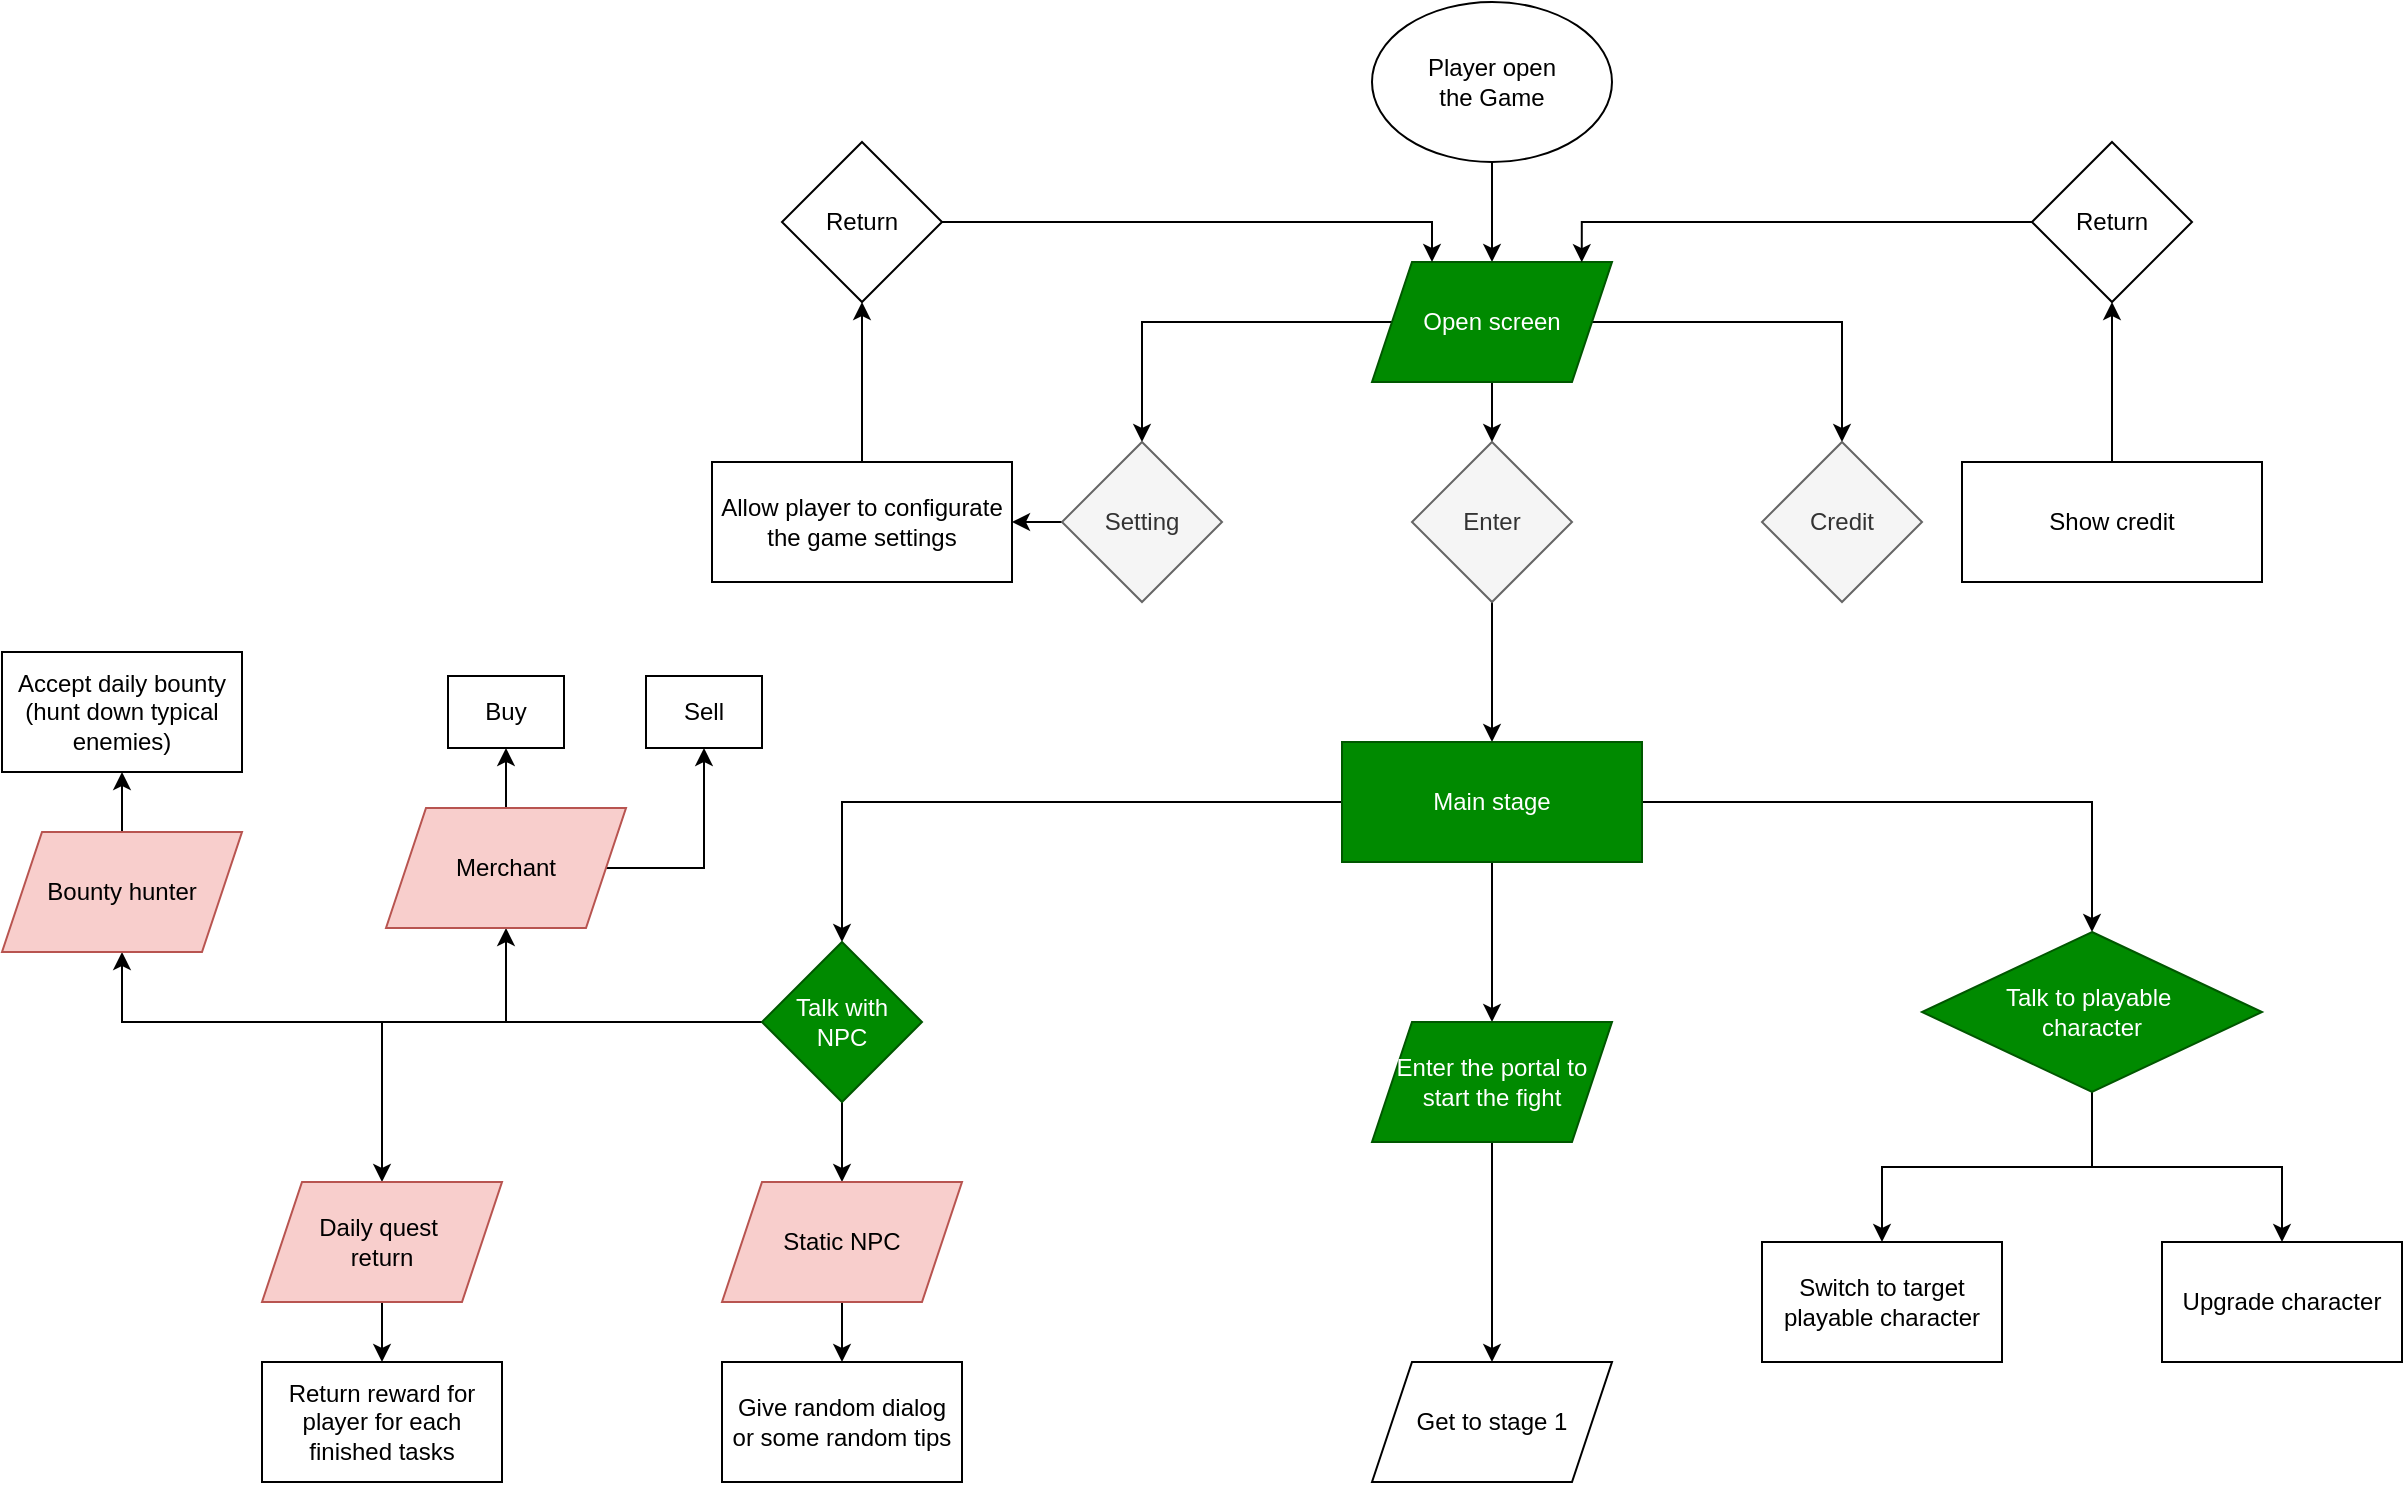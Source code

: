 <mxfile version="24.6.5" type="github">
  <diagram name="Page-1" id="mzJbTqpyfRkgzpyweL4M">
    <mxGraphModel dx="1639" dy="422" grid="1" gridSize="10" guides="1" tooltips="1" connect="1" arrows="1" fold="1" page="1" pageScale="1" pageWidth="850" pageHeight="1100" math="0" shadow="0">
      <root>
        <mxCell id="0" />
        <mxCell id="1" parent="0" />
        <mxCell id="QoFvrlMQni7rL53QiSBb-18" style="edgeStyle=orthogonalEdgeStyle;rounded=0;orthogonalLoop=1;jettySize=auto;html=1;entryX=0.5;entryY=0;entryDx=0;entryDy=0;" parent="1" source="QoFvrlMQni7rL53QiSBb-1" target="QoFvrlMQni7rL53QiSBb-10" edge="1">
          <mxGeometry relative="1" as="geometry" />
        </mxCell>
        <mxCell id="QoFvrlMQni7rL53QiSBb-1" value="Player open&lt;br&gt;the Game" style="ellipse;whiteSpace=wrap;html=1;" parent="1" vertex="1">
          <mxGeometry x="365" y="10" width="120" height="80" as="geometry" />
        </mxCell>
        <mxCell id="QoFvrlMQni7rL53QiSBb-14" style="edgeStyle=orthogonalEdgeStyle;rounded=0;orthogonalLoop=1;jettySize=auto;html=1;" parent="1" source="QoFvrlMQni7rL53QiSBb-10" target="QoFvrlMQni7rL53QiSBb-11" edge="1">
          <mxGeometry relative="1" as="geometry" />
        </mxCell>
        <mxCell id="QoFvrlMQni7rL53QiSBb-15" style="edgeStyle=orthogonalEdgeStyle;rounded=0;orthogonalLoop=1;jettySize=auto;html=1;" parent="1" source="QoFvrlMQni7rL53QiSBb-10" target="QoFvrlMQni7rL53QiSBb-12" edge="1">
          <mxGeometry relative="1" as="geometry" />
        </mxCell>
        <mxCell id="QoFvrlMQni7rL53QiSBb-16" style="edgeStyle=orthogonalEdgeStyle;rounded=0;orthogonalLoop=1;jettySize=auto;html=1;" parent="1" source="QoFvrlMQni7rL53QiSBb-10" target="QoFvrlMQni7rL53QiSBb-13" edge="1">
          <mxGeometry relative="1" as="geometry" />
        </mxCell>
        <mxCell id="QoFvrlMQni7rL53QiSBb-10" value="Open screen" style="shape=parallelogram;perimeter=parallelogramPerimeter;whiteSpace=wrap;html=1;fixedSize=1;fillColor=#008a00;fontColor=#ffffff;strokeColor=#005700;" parent="1" vertex="1">
          <mxGeometry x="365" y="140" width="120" height="60" as="geometry" />
        </mxCell>
        <mxCell id="UWSb3e3wchymhMPec0I4-20" style="edgeStyle=orthogonalEdgeStyle;rounded=0;orthogonalLoop=1;jettySize=auto;html=1;" edge="1" parent="1" source="QoFvrlMQni7rL53QiSBb-11" target="UWSb3e3wchymhMPec0I4-19">
          <mxGeometry relative="1" as="geometry" />
        </mxCell>
        <mxCell id="QoFvrlMQni7rL53QiSBb-11" value="Enter" style="rhombus;whiteSpace=wrap;html=1;fillColor=#f5f5f5;fontColor=#333333;strokeColor=#666666;" parent="1" vertex="1">
          <mxGeometry x="385" y="230" width="80" height="80" as="geometry" />
        </mxCell>
        <mxCell id="UWSb3e3wchymhMPec0I4-5" style="edgeStyle=orthogonalEdgeStyle;rounded=0;orthogonalLoop=1;jettySize=auto;html=1;" edge="1" parent="1" source="QoFvrlMQni7rL53QiSBb-12" target="UWSb3e3wchymhMPec0I4-4">
          <mxGeometry relative="1" as="geometry" />
        </mxCell>
        <mxCell id="QoFvrlMQni7rL53QiSBb-12" value="Setting" style="rhombus;whiteSpace=wrap;html=1;fillColor=#f5f5f5;fontColor=#333333;strokeColor=#666666;" parent="1" vertex="1">
          <mxGeometry x="210" y="230" width="80" height="80" as="geometry" />
        </mxCell>
        <mxCell id="QoFvrlMQni7rL53QiSBb-13" value="Credit" style="rhombus;whiteSpace=wrap;html=1;fillColor=#f5f5f5;fontColor=#333333;strokeColor=#666666;" parent="1" vertex="1">
          <mxGeometry x="560" y="230" width="80" height="80" as="geometry" />
        </mxCell>
        <mxCell id="UWSb3e3wchymhMPec0I4-11" style="edgeStyle=orthogonalEdgeStyle;rounded=0;orthogonalLoop=1;jettySize=auto;html=1;entryX=0.25;entryY=0;entryDx=0;entryDy=0;" edge="1" parent="1" source="UWSb3e3wchymhMPec0I4-2" target="QoFvrlMQni7rL53QiSBb-10">
          <mxGeometry relative="1" as="geometry" />
        </mxCell>
        <mxCell id="UWSb3e3wchymhMPec0I4-2" value="Return" style="rhombus;whiteSpace=wrap;html=1;" vertex="1" parent="1">
          <mxGeometry x="70" y="80" width="80" height="80" as="geometry" />
        </mxCell>
        <mxCell id="UWSb3e3wchymhMPec0I4-13" style="edgeStyle=orthogonalEdgeStyle;rounded=0;orthogonalLoop=1;jettySize=auto;html=1;" edge="1" parent="1" source="UWSb3e3wchymhMPec0I4-4" target="UWSb3e3wchymhMPec0I4-2">
          <mxGeometry relative="1" as="geometry" />
        </mxCell>
        <mxCell id="UWSb3e3wchymhMPec0I4-4" value="Allow player to configurate the game settings" style="rounded=0;whiteSpace=wrap;html=1;" vertex="1" parent="1">
          <mxGeometry x="35" y="240" width="150" height="60" as="geometry" />
        </mxCell>
        <mxCell id="UWSb3e3wchymhMPec0I4-16" style="edgeStyle=orthogonalEdgeStyle;rounded=0;orthogonalLoop=1;jettySize=auto;html=1;" edge="1" parent="1" source="UWSb3e3wchymhMPec0I4-14" target="UWSb3e3wchymhMPec0I4-15">
          <mxGeometry relative="1" as="geometry" />
        </mxCell>
        <mxCell id="UWSb3e3wchymhMPec0I4-14" value="Show credit" style="rounded=0;whiteSpace=wrap;html=1;" vertex="1" parent="1">
          <mxGeometry x="660" y="240" width="150" height="60" as="geometry" />
        </mxCell>
        <mxCell id="UWSb3e3wchymhMPec0I4-15" value="Return" style="rhombus;whiteSpace=wrap;html=1;" vertex="1" parent="1">
          <mxGeometry x="695" y="80" width="80" height="80" as="geometry" />
        </mxCell>
        <mxCell id="UWSb3e3wchymhMPec0I4-18" style="edgeStyle=orthogonalEdgeStyle;rounded=0;orthogonalLoop=1;jettySize=auto;html=1;entryX=0.874;entryY=0.002;entryDx=0;entryDy=0;entryPerimeter=0;" edge="1" parent="1" source="UWSb3e3wchymhMPec0I4-15" target="QoFvrlMQni7rL53QiSBb-10">
          <mxGeometry relative="1" as="geometry" />
        </mxCell>
        <mxCell id="UWSb3e3wchymhMPec0I4-22" style="edgeStyle=orthogonalEdgeStyle;rounded=0;orthogonalLoop=1;jettySize=auto;html=1;" edge="1" parent="1" source="UWSb3e3wchymhMPec0I4-19" target="UWSb3e3wchymhMPec0I4-21">
          <mxGeometry relative="1" as="geometry" />
        </mxCell>
        <mxCell id="UWSb3e3wchymhMPec0I4-24" style="edgeStyle=orthogonalEdgeStyle;rounded=0;orthogonalLoop=1;jettySize=auto;html=1;" edge="1" parent="1" source="UWSb3e3wchymhMPec0I4-19" target="UWSb3e3wchymhMPec0I4-26">
          <mxGeometry relative="1" as="geometry">
            <mxPoint x="105" y="450" as="targetPoint" />
          </mxGeometry>
        </mxCell>
        <mxCell id="UWSb3e3wchymhMPec0I4-67" style="edgeStyle=orthogonalEdgeStyle;rounded=0;orthogonalLoop=1;jettySize=auto;html=1;" edge="1" parent="1" source="UWSb3e3wchymhMPec0I4-19" target="UWSb3e3wchymhMPec0I4-65">
          <mxGeometry relative="1" as="geometry" />
        </mxCell>
        <mxCell id="UWSb3e3wchymhMPec0I4-19" value="Main stage" style="rounded=0;whiteSpace=wrap;html=1;fillColor=#008a00;fontColor=#ffffff;strokeColor=#005700;" vertex="1" parent="1">
          <mxGeometry x="350" y="380" width="150" height="60" as="geometry" />
        </mxCell>
        <mxCell id="UWSb3e3wchymhMPec0I4-72" style="edgeStyle=orthogonalEdgeStyle;rounded=0;orthogonalLoop=1;jettySize=auto;html=1;" edge="1" parent="1" source="UWSb3e3wchymhMPec0I4-21" target="UWSb3e3wchymhMPec0I4-70">
          <mxGeometry relative="1" as="geometry" />
        </mxCell>
        <mxCell id="UWSb3e3wchymhMPec0I4-21" value="Enter the portal to start the fight" style="shape=parallelogram;perimeter=parallelogramPerimeter;whiteSpace=wrap;html=1;fixedSize=1;fillColor=#008a00;fontColor=#ffffff;strokeColor=#005700;" vertex="1" parent="1">
          <mxGeometry x="365" y="520" width="120" height="60" as="geometry" />
        </mxCell>
        <mxCell id="UWSb3e3wchymhMPec0I4-28" style="edgeStyle=orthogonalEdgeStyle;rounded=0;orthogonalLoop=1;jettySize=auto;html=1;" edge="1" parent="1" source="UWSb3e3wchymhMPec0I4-26" target="UWSb3e3wchymhMPec0I4-27">
          <mxGeometry relative="1" as="geometry" />
        </mxCell>
        <mxCell id="UWSb3e3wchymhMPec0I4-57" style="edgeStyle=orthogonalEdgeStyle;rounded=0;orthogonalLoop=1;jettySize=auto;html=1;" edge="1" parent="1" source="UWSb3e3wchymhMPec0I4-26" target="UWSb3e3wchymhMPec0I4-54">
          <mxGeometry relative="1" as="geometry" />
        </mxCell>
        <mxCell id="UWSb3e3wchymhMPec0I4-60" style="edgeStyle=orthogonalEdgeStyle;rounded=0;orthogonalLoop=1;jettySize=auto;html=1;entryX=0.5;entryY=1;entryDx=0;entryDy=0;" edge="1" parent="1" source="UWSb3e3wchymhMPec0I4-26" target="UWSb3e3wchymhMPec0I4-46">
          <mxGeometry relative="1" as="geometry" />
        </mxCell>
        <mxCell id="UWSb3e3wchymhMPec0I4-64" style="edgeStyle=orthogonalEdgeStyle;rounded=0;orthogonalLoop=1;jettySize=auto;html=1;" edge="1" parent="1" source="UWSb3e3wchymhMPec0I4-26" target="UWSb3e3wchymhMPec0I4-61">
          <mxGeometry relative="1" as="geometry" />
        </mxCell>
        <mxCell id="UWSb3e3wchymhMPec0I4-26" value="Talk with &lt;br&gt;NPC" style="rhombus;whiteSpace=wrap;html=1;fillColor=#008a00;strokeColor=#005700;fontColor=#ffffff;" vertex="1" parent="1">
          <mxGeometry x="60" y="480" width="80" height="80" as="geometry" />
        </mxCell>
        <mxCell id="UWSb3e3wchymhMPec0I4-49" style="edgeStyle=orthogonalEdgeStyle;rounded=0;orthogonalLoop=1;jettySize=auto;html=1;" edge="1" parent="1" source="UWSb3e3wchymhMPec0I4-27" target="UWSb3e3wchymhMPec0I4-48">
          <mxGeometry relative="1" as="geometry" />
        </mxCell>
        <mxCell id="UWSb3e3wchymhMPec0I4-51" style="edgeStyle=orthogonalEdgeStyle;rounded=0;orthogonalLoop=1;jettySize=auto;html=1;" edge="1" parent="1" source="UWSb3e3wchymhMPec0I4-27" target="UWSb3e3wchymhMPec0I4-50">
          <mxGeometry relative="1" as="geometry" />
        </mxCell>
        <mxCell id="UWSb3e3wchymhMPec0I4-27" value="Merchant" style="shape=parallelogram;perimeter=parallelogramPerimeter;whiteSpace=wrap;html=1;fixedSize=1;fillColor=#f8cecc;strokeColor=#b85450;" vertex="1" parent="1">
          <mxGeometry x="-128" y="413" width="120" height="60" as="geometry" />
        </mxCell>
        <mxCell id="UWSb3e3wchymhMPec0I4-42" value="Switch to target playable character" style="rounded=0;whiteSpace=wrap;html=1;" vertex="1" parent="1">
          <mxGeometry x="560" y="630" width="120" height="60" as="geometry" />
        </mxCell>
        <mxCell id="UWSb3e3wchymhMPec0I4-43" value="Upgrade character" style="rounded=0;whiteSpace=wrap;html=1;" vertex="1" parent="1">
          <mxGeometry x="760" y="630" width="120" height="60" as="geometry" />
        </mxCell>
        <mxCell id="UWSb3e3wchymhMPec0I4-56" style="edgeStyle=orthogonalEdgeStyle;rounded=0;orthogonalLoop=1;jettySize=auto;html=1;" edge="1" parent="1" source="UWSb3e3wchymhMPec0I4-46" target="UWSb3e3wchymhMPec0I4-52">
          <mxGeometry relative="1" as="geometry" />
        </mxCell>
        <mxCell id="UWSb3e3wchymhMPec0I4-46" value="Bounty hunter" style="shape=parallelogram;perimeter=parallelogramPerimeter;whiteSpace=wrap;html=1;fixedSize=1;fillColor=#f8cecc;strokeColor=#b85450;" vertex="1" parent="1">
          <mxGeometry x="-320" y="425" width="120" height="60" as="geometry" />
        </mxCell>
        <mxCell id="UWSb3e3wchymhMPec0I4-48" value="Buy" style="rounded=0;whiteSpace=wrap;html=1;" vertex="1" parent="1">
          <mxGeometry x="-97" y="347" width="58" height="36" as="geometry" />
        </mxCell>
        <mxCell id="UWSb3e3wchymhMPec0I4-50" value="Sell" style="rounded=0;whiteSpace=wrap;html=1;" vertex="1" parent="1">
          <mxGeometry x="2" y="347" width="58" height="36" as="geometry" />
        </mxCell>
        <mxCell id="UWSb3e3wchymhMPec0I4-52" value="Accept daily bounty&lt;br&gt;(hunt down typical enemies)" style="rounded=0;whiteSpace=wrap;html=1;" vertex="1" parent="1">
          <mxGeometry x="-320" y="335" width="120" height="60" as="geometry" />
        </mxCell>
        <mxCell id="UWSb3e3wchymhMPec0I4-59" style="edgeStyle=orthogonalEdgeStyle;rounded=0;orthogonalLoop=1;jettySize=auto;html=1;" edge="1" parent="1" source="UWSb3e3wchymhMPec0I4-54" target="UWSb3e3wchymhMPec0I4-58">
          <mxGeometry relative="1" as="geometry" />
        </mxCell>
        <mxCell id="UWSb3e3wchymhMPec0I4-54" value="Daily quest&amp;nbsp;&lt;div&gt;return&lt;/div&gt;" style="shape=parallelogram;perimeter=parallelogramPerimeter;whiteSpace=wrap;html=1;fixedSize=1;fillColor=#f8cecc;strokeColor=#b85450;" vertex="1" parent="1">
          <mxGeometry x="-190" y="600" width="120" height="60" as="geometry" />
        </mxCell>
        <mxCell id="UWSb3e3wchymhMPec0I4-58" value="Return reward for player for each finished tasks" style="rounded=0;whiteSpace=wrap;html=1;" vertex="1" parent="1">
          <mxGeometry x="-190" y="690" width="120" height="60" as="geometry" />
        </mxCell>
        <mxCell id="UWSb3e3wchymhMPec0I4-63" style="edgeStyle=orthogonalEdgeStyle;rounded=0;orthogonalLoop=1;jettySize=auto;html=1;" edge="1" parent="1" source="UWSb3e3wchymhMPec0I4-61" target="UWSb3e3wchymhMPec0I4-62">
          <mxGeometry relative="1" as="geometry" />
        </mxCell>
        <mxCell id="UWSb3e3wchymhMPec0I4-61" value="Static NPC" style="shape=parallelogram;perimeter=parallelogramPerimeter;whiteSpace=wrap;html=1;fixedSize=1;fillColor=#f8cecc;strokeColor=#b85450;" vertex="1" parent="1">
          <mxGeometry x="40" y="600" width="120" height="60" as="geometry" />
        </mxCell>
        <mxCell id="UWSb3e3wchymhMPec0I4-62" value="Give random dialog or some random tips" style="rounded=0;whiteSpace=wrap;html=1;" vertex="1" parent="1">
          <mxGeometry x="40" y="690" width="120" height="60" as="geometry" />
        </mxCell>
        <mxCell id="UWSb3e3wchymhMPec0I4-68" style="edgeStyle=orthogonalEdgeStyle;rounded=0;orthogonalLoop=1;jettySize=auto;html=1;" edge="1" parent="1" source="UWSb3e3wchymhMPec0I4-65" target="UWSb3e3wchymhMPec0I4-42">
          <mxGeometry relative="1" as="geometry" />
        </mxCell>
        <mxCell id="UWSb3e3wchymhMPec0I4-69" style="edgeStyle=orthogonalEdgeStyle;rounded=0;orthogonalLoop=1;jettySize=auto;html=1;" edge="1" parent="1" source="UWSb3e3wchymhMPec0I4-65" target="UWSb3e3wchymhMPec0I4-43">
          <mxGeometry relative="1" as="geometry" />
        </mxCell>
        <mxCell id="UWSb3e3wchymhMPec0I4-65" value="Talk to playable&amp;nbsp;&lt;div&gt;character&lt;/div&gt;" style="rhombus;whiteSpace=wrap;html=1;fillColor=#008a00;strokeColor=#005700;fontColor=#ffffff;" vertex="1" parent="1">
          <mxGeometry x="640" y="475" width="170" height="80" as="geometry" />
        </mxCell>
        <mxCell id="UWSb3e3wchymhMPec0I4-70" value="Get to stage 1" style="shape=parallelogram;perimeter=parallelogramPerimeter;whiteSpace=wrap;html=1;fixedSize=1;" vertex="1" parent="1">
          <mxGeometry x="365" y="690" width="120" height="60" as="geometry" />
        </mxCell>
      </root>
    </mxGraphModel>
  </diagram>
</mxfile>
